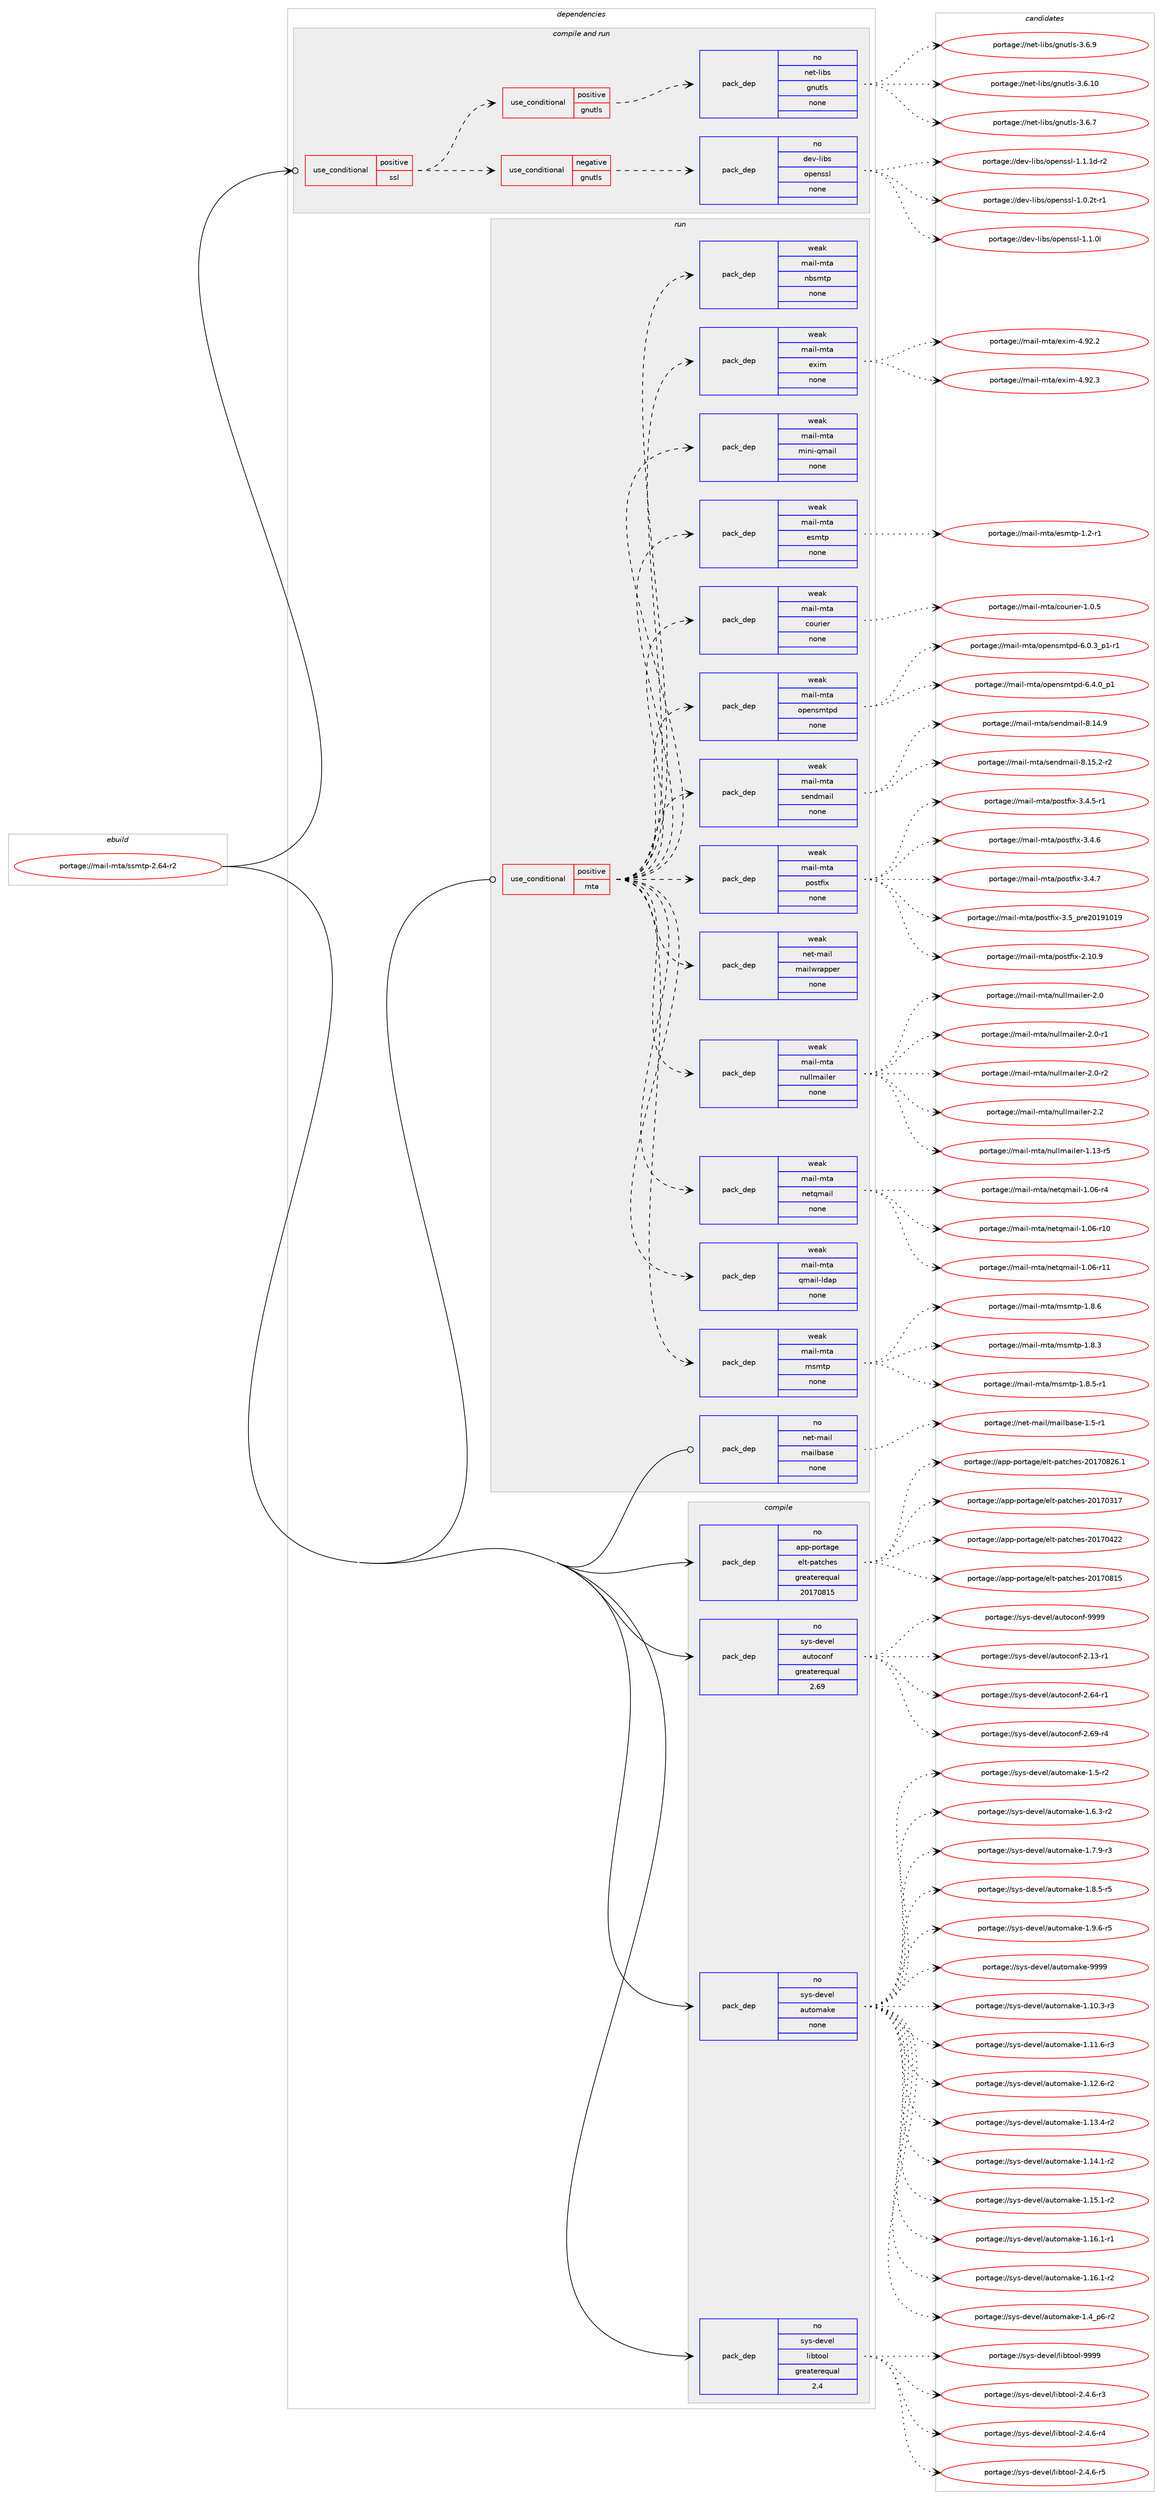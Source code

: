digraph prolog {

# *************
# Graph options
# *************

newrank=true;
concentrate=true;
compound=true;
graph [rankdir=LR,fontname=Helvetica,fontsize=10,ranksep=1.5];#, ranksep=2.5, nodesep=0.2];
edge  [arrowhead=vee];
node  [fontname=Helvetica,fontsize=10];

# **********
# The ebuild
# **********

subgraph cluster_leftcol {
color=gray;
rank=same;
label=<<i>ebuild</i>>;
id [label="portage://mail-mta/ssmtp-2.64-r2", color=red, width=4, href="../mail-mta/ssmtp-2.64-r2.svg"];
}

# ****************
# The dependencies
# ****************

subgraph cluster_midcol {
color=gray;
label=<<i>dependencies</i>>;
subgraph cluster_compile {
fillcolor="#eeeeee";
style=filled;
label=<<i>compile</i>>;
subgraph pack225438 {
dependency307647 [label=<<TABLE BORDER="0" CELLBORDER="1" CELLSPACING="0" CELLPADDING="4" WIDTH="220"><TR><TD ROWSPAN="6" CELLPADDING="30">pack_dep</TD></TR><TR><TD WIDTH="110">no</TD></TR><TR><TD>app-portage</TD></TR><TR><TD>elt-patches</TD></TR><TR><TD>greaterequal</TD></TR><TR><TD>20170815</TD></TR></TABLE>>, shape=none, color=blue];
}
id:e -> dependency307647:w [weight=20,style="solid",arrowhead="vee"];
subgraph pack225439 {
dependency307648 [label=<<TABLE BORDER="0" CELLBORDER="1" CELLSPACING="0" CELLPADDING="4" WIDTH="220"><TR><TD ROWSPAN="6" CELLPADDING="30">pack_dep</TD></TR><TR><TD WIDTH="110">no</TD></TR><TR><TD>sys-devel</TD></TR><TR><TD>autoconf</TD></TR><TR><TD>greaterequal</TD></TR><TR><TD>2.69</TD></TR></TABLE>>, shape=none, color=blue];
}
id:e -> dependency307648:w [weight=20,style="solid",arrowhead="vee"];
subgraph pack225440 {
dependency307649 [label=<<TABLE BORDER="0" CELLBORDER="1" CELLSPACING="0" CELLPADDING="4" WIDTH="220"><TR><TD ROWSPAN="6" CELLPADDING="30">pack_dep</TD></TR><TR><TD WIDTH="110">no</TD></TR><TR><TD>sys-devel</TD></TR><TR><TD>automake</TD></TR><TR><TD>none</TD></TR><TR><TD></TD></TR></TABLE>>, shape=none, color=blue];
}
id:e -> dependency307649:w [weight=20,style="solid",arrowhead="vee"];
subgraph pack225441 {
dependency307650 [label=<<TABLE BORDER="0" CELLBORDER="1" CELLSPACING="0" CELLPADDING="4" WIDTH="220"><TR><TD ROWSPAN="6" CELLPADDING="30">pack_dep</TD></TR><TR><TD WIDTH="110">no</TD></TR><TR><TD>sys-devel</TD></TR><TR><TD>libtool</TD></TR><TR><TD>greaterequal</TD></TR><TR><TD>2.4</TD></TR></TABLE>>, shape=none, color=blue];
}
id:e -> dependency307650:w [weight=20,style="solid",arrowhead="vee"];
}
subgraph cluster_compileandrun {
fillcolor="#eeeeee";
style=filled;
label=<<i>compile and run</i>>;
subgraph cond77277 {
dependency307651 [label=<<TABLE BORDER="0" CELLBORDER="1" CELLSPACING="0" CELLPADDING="4"><TR><TD ROWSPAN="3" CELLPADDING="10">use_conditional</TD></TR><TR><TD>positive</TD></TR><TR><TD>ssl</TD></TR></TABLE>>, shape=none, color=red];
subgraph cond77278 {
dependency307652 [label=<<TABLE BORDER="0" CELLBORDER="1" CELLSPACING="0" CELLPADDING="4"><TR><TD ROWSPAN="3" CELLPADDING="10">use_conditional</TD></TR><TR><TD>negative</TD></TR><TR><TD>gnutls</TD></TR></TABLE>>, shape=none, color=red];
subgraph pack225442 {
dependency307653 [label=<<TABLE BORDER="0" CELLBORDER="1" CELLSPACING="0" CELLPADDING="4" WIDTH="220"><TR><TD ROWSPAN="6" CELLPADDING="30">pack_dep</TD></TR><TR><TD WIDTH="110">no</TD></TR><TR><TD>dev-libs</TD></TR><TR><TD>openssl</TD></TR><TR><TD>none</TD></TR><TR><TD></TD></TR></TABLE>>, shape=none, color=blue];
}
dependency307652:e -> dependency307653:w [weight=20,style="dashed",arrowhead="vee"];
}
dependency307651:e -> dependency307652:w [weight=20,style="dashed",arrowhead="vee"];
subgraph cond77279 {
dependency307654 [label=<<TABLE BORDER="0" CELLBORDER="1" CELLSPACING="0" CELLPADDING="4"><TR><TD ROWSPAN="3" CELLPADDING="10">use_conditional</TD></TR><TR><TD>positive</TD></TR><TR><TD>gnutls</TD></TR></TABLE>>, shape=none, color=red];
subgraph pack225443 {
dependency307655 [label=<<TABLE BORDER="0" CELLBORDER="1" CELLSPACING="0" CELLPADDING="4" WIDTH="220"><TR><TD ROWSPAN="6" CELLPADDING="30">pack_dep</TD></TR><TR><TD WIDTH="110">no</TD></TR><TR><TD>net-libs</TD></TR><TR><TD>gnutls</TD></TR><TR><TD>none</TD></TR><TR><TD></TD></TR></TABLE>>, shape=none, color=blue];
}
dependency307654:e -> dependency307655:w [weight=20,style="dashed",arrowhead="vee"];
}
dependency307651:e -> dependency307654:w [weight=20,style="dashed",arrowhead="vee"];
}
id:e -> dependency307651:w [weight=20,style="solid",arrowhead="odotvee"];
}
subgraph cluster_run {
fillcolor="#eeeeee";
style=filled;
label=<<i>run</i>>;
subgraph cond77280 {
dependency307656 [label=<<TABLE BORDER="0" CELLBORDER="1" CELLSPACING="0" CELLPADDING="4"><TR><TD ROWSPAN="3" CELLPADDING="10">use_conditional</TD></TR><TR><TD>positive</TD></TR><TR><TD>mta</TD></TR></TABLE>>, shape=none, color=red];
subgraph pack225444 {
dependency307657 [label=<<TABLE BORDER="0" CELLBORDER="1" CELLSPACING="0" CELLPADDING="4" WIDTH="220"><TR><TD ROWSPAN="6" CELLPADDING="30">pack_dep</TD></TR><TR><TD WIDTH="110">weak</TD></TR><TR><TD>net-mail</TD></TR><TR><TD>mailwrapper</TD></TR><TR><TD>none</TD></TR><TR><TD></TD></TR></TABLE>>, shape=none, color=blue];
}
dependency307656:e -> dependency307657:w [weight=20,style="dashed",arrowhead="vee"];
subgraph pack225445 {
dependency307658 [label=<<TABLE BORDER="0" CELLBORDER="1" CELLSPACING="0" CELLPADDING="4" WIDTH="220"><TR><TD ROWSPAN="6" CELLPADDING="30">pack_dep</TD></TR><TR><TD WIDTH="110">weak</TD></TR><TR><TD>mail-mta</TD></TR><TR><TD>courier</TD></TR><TR><TD>none</TD></TR><TR><TD></TD></TR></TABLE>>, shape=none, color=blue];
}
dependency307656:e -> dependency307658:w [weight=20,style="dashed",arrowhead="vee"];
subgraph pack225446 {
dependency307659 [label=<<TABLE BORDER="0" CELLBORDER="1" CELLSPACING="0" CELLPADDING="4" WIDTH="220"><TR><TD ROWSPAN="6" CELLPADDING="30">pack_dep</TD></TR><TR><TD WIDTH="110">weak</TD></TR><TR><TD>mail-mta</TD></TR><TR><TD>esmtp</TD></TR><TR><TD>none</TD></TR><TR><TD></TD></TR></TABLE>>, shape=none, color=blue];
}
dependency307656:e -> dependency307659:w [weight=20,style="dashed",arrowhead="vee"];
subgraph pack225447 {
dependency307660 [label=<<TABLE BORDER="0" CELLBORDER="1" CELLSPACING="0" CELLPADDING="4" WIDTH="220"><TR><TD ROWSPAN="6" CELLPADDING="30">pack_dep</TD></TR><TR><TD WIDTH="110">weak</TD></TR><TR><TD>mail-mta</TD></TR><TR><TD>exim</TD></TR><TR><TD>none</TD></TR><TR><TD></TD></TR></TABLE>>, shape=none, color=blue];
}
dependency307656:e -> dependency307660:w [weight=20,style="dashed",arrowhead="vee"];
subgraph pack225448 {
dependency307661 [label=<<TABLE BORDER="0" CELLBORDER="1" CELLSPACING="0" CELLPADDING="4" WIDTH="220"><TR><TD ROWSPAN="6" CELLPADDING="30">pack_dep</TD></TR><TR><TD WIDTH="110">weak</TD></TR><TR><TD>mail-mta</TD></TR><TR><TD>mini-qmail</TD></TR><TR><TD>none</TD></TR><TR><TD></TD></TR></TABLE>>, shape=none, color=blue];
}
dependency307656:e -> dependency307661:w [weight=20,style="dashed",arrowhead="vee"];
subgraph pack225449 {
dependency307662 [label=<<TABLE BORDER="0" CELLBORDER="1" CELLSPACING="0" CELLPADDING="4" WIDTH="220"><TR><TD ROWSPAN="6" CELLPADDING="30">pack_dep</TD></TR><TR><TD WIDTH="110">weak</TD></TR><TR><TD>mail-mta</TD></TR><TR><TD>msmtp</TD></TR><TR><TD>none</TD></TR><TR><TD></TD></TR></TABLE>>, shape=none, color=blue];
}
dependency307656:e -> dependency307662:w [weight=20,style="dashed",arrowhead="vee"];
subgraph pack225450 {
dependency307663 [label=<<TABLE BORDER="0" CELLBORDER="1" CELLSPACING="0" CELLPADDING="4" WIDTH="220"><TR><TD ROWSPAN="6" CELLPADDING="30">pack_dep</TD></TR><TR><TD WIDTH="110">weak</TD></TR><TR><TD>mail-mta</TD></TR><TR><TD>nbsmtp</TD></TR><TR><TD>none</TD></TR><TR><TD></TD></TR></TABLE>>, shape=none, color=blue];
}
dependency307656:e -> dependency307663:w [weight=20,style="dashed",arrowhead="vee"];
subgraph pack225451 {
dependency307664 [label=<<TABLE BORDER="0" CELLBORDER="1" CELLSPACING="0" CELLPADDING="4" WIDTH="220"><TR><TD ROWSPAN="6" CELLPADDING="30">pack_dep</TD></TR><TR><TD WIDTH="110">weak</TD></TR><TR><TD>mail-mta</TD></TR><TR><TD>netqmail</TD></TR><TR><TD>none</TD></TR><TR><TD></TD></TR></TABLE>>, shape=none, color=blue];
}
dependency307656:e -> dependency307664:w [weight=20,style="dashed",arrowhead="vee"];
subgraph pack225452 {
dependency307665 [label=<<TABLE BORDER="0" CELLBORDER="1" CELLSPACING="0" CELLPADDING="4" WIDTH="220"><TR><TD ROWSPAN="6" CELLPADDING="30">pack_dep</TD></TR><TR><TD WIDTH="110">weak</TD></TR><TR><TD>mail-mta</TD></TR><TR><TD>nullmailer</TD></TR><TR><TD>none</TD></TR><TR><TD></TD></TR></TABLE>>, shape=none, color=blue];
}
dependency307656:e -> dependency307665:w [weight=20,style="dashed",arrowhead="vee"];
subgraph pack225453 {
dependency307666 [label=<<TABLE BORDER="0" CELLBORDER="1" CELLSPACING="0" CELLPADDING="4" WIDTH="220"><TR><TD ROWSPAN="6" CELLPADDING="30">pack_dep</TD></TR><TR><TD WIDTH="110">weak</TD></TR><TR><TD>mail-mta</TD></TR><TR><TD>postfix</TD></TR><TR><TD>none</TD></TR><TR><TD></TD></TR></TABLE>>, shape=none, color=blue];
}
dependency307656:e -> dependency307666:w [weight=20,style="dashed",arrowhead="vee"];
subgraph pack225454 {
dependency307667 [label=<<TABLE BORDER="0" CELLBORDER="1" CELLSPACING="0" CELLPADDING="4" WIDTH="220"><TR><TD ROWSPAN="6" CELLPADDING="30">pack_dep</TD></TR><TR><TD WIDTH="110">weak</TD></TR><TR><TD>mail-mta</TD></TR><TR><TD>qmail-ldap</TD></TR><TR><TD>none</TD></TR><TR><TD></TD></TR></TABLE>>, shape=none, color=blue];
}
dependency307656:e -> dependency307667:w [weight=20,style="dashed",arrowhead="vee"];
subgraph pack225455 {
dependency307668 [label=<<TABLE BORDER="0" CELLBORDER="1" CELLSPACING="0" CELLPADDING="4" WIDTH="220"><TR><TD ROWSPAN="6" CELLPADDING="30">pack_dep</TD></TR><TR><TD WIDTH="110">weak</TD></TR><TR><TD>mail-mta</TD></TR><TR><TD>sendmail</TD></TR><TR><TD>none</TD></TR><TR><TD></TD></TR></TABLE>>, shape=none, color=blue];
}
dependency307656:e -> dependency307668:w [weight=20,style="dashed",arrowhead="vee"];
subgraph pack225456 {
dependency307669 [label=<<TABLE BORDER="0" CELLBORDER="1" CELLSPACING="0" CELLPADDING="4" WIDTH="220"><TR><TD ROWSPAN="6" CELLPADDING="30">pack_dep</TD></TR><TR><TD WIDTH="110">weak</TD></TR><TR><TD>mail-mta</TD></TR><TR><TD>opensmtpd</TD></TR><TR><TD>none</TD></TR><TR><TD></TD></TR></TABLE>>, shape=none, color=blue];
}
dependency307656:e -> dependency307669:w [weight=20,style="dashed",arrowhead="vee"];
}
id:e -> dependency307656:w [weight=20,style="solid",arrowhead="odot"];
subgraph pack225457 {
dependency307670 [label=<<TABLE BORDER="0" CELLBORDER="1" CELLSPACING="0" CELLPADDING="4" WIDTH="220"><TR><TD ROWSPAN="6" CELLPADDING="30">pack_dep</TD></TR><TR><TD WIDTH="110">no</TD></TR><TR><TD>net-mail</TD></TR><TR><TD>mailbase</TD></TR><TR><TD>none</TD></TR><TR><TD></TD></TR></TABLE>>, shape=none, color=blue];
}
id:e -> dependency307670:w [weight=20,style="solid",arrowhead="odot"];
}
}

# **************
# The candidates
# **************

subgraph cluster_choices {
rank=same;
color=gray;
label=<<i>candidates</i>>;

subgraph choice225438 {
color=black;
nodesep=1;
choiceportage97112112451121111141169710310147101108116451129711699104101115455048495548514955 [label="portage://app-portage/elt-patches-20170317", color=red, width=4,href="../app-portage/elt-patches-20170317.svg"];
choiceportage97112112451121111141169710310147101108116451129711699104101115455048495548525050 [label="portage://app-portage/elt-patches-20170422", color=red, width=4,href="../app-portage/elt-patches-20170422.svg"];
choiceportage97112112451121111141169710310147101108116451129711699104101115455048495548564953 [label="portage://app-portage/elt-patches-20170815", color=red, width=4,href="../app-portage/elt-patches-20170815.svg"];
choiceportage971121124511211111411697103101471011081164511297116991041011154550484955485650544649 [label="portage://app-portage/elt-patches-20170826.1", color=red, width=4,href="../app-portage/elt-patches-20170826.1.svg"];
dependency307647:e -> choiceportage97112112451121111141169710310147101108116451129711699104101115455048495548514955:w [style=dotted,weight="100"];
dependency307647:e -> choiceportage97112112451121111141169710310147101108116451129711699104101115455048495548525050:w [style=dotted,weight="100"];
dependency307647:e -> choiceportage97112112451121111141169710310147101108116451129711699104101115455048495548564953:w [style=dotted,weight="100"];
dependency307647:e -> choiceportage971121124511211111411697103101471011081164511297116991041011154550484955485650544649:w [style=dotted,weight="100"];
}
subgraph choice225439 {
color=black;
nodesep=1;
choiceportage1151211154510010111810110847971171161119911111010245504649514511449 [label="portage://sys-devel/autoconf-2.13-r1", color=red, width=4,href="../sys-devel/autoconf-2.13-r1.svg"];
choiceportage1151211154510010111810110847971171161119911111010245504654524511449 [label="portage://sys-devel/autoconf-2.64-r1", color=red, width=4,href="../sys-devel/autoconf-2.64-r1.svg"];
choiceportage1151211154510010111810110847971171161119911111010245504654574511452 [label="portage://sys-devel/autoconf-2.69-r4", color=red, width=4,href="../sys-devel/autoconf-2.69-r4.svg"];
choiceportage115121115451001011181011084797117116111991111101024557575757 [label="portage://sys-devel/autoconf-9999", color=red, width=4,href="../sys-devel/autoconf-9999.svg"];
dependency307648:e -> choiceportage1151211154510010111810110847971171161119911111010245504649514511449:w [style=dotted,weight="100"];
dependency307648:e -> choiceportage1151211154510010111810110847971171161119911111010245504654524511449:w [style=dotted,weight="100"];
dependency307648:e -> choiceportage1151211154510010111810110847971171161119911111010245504654574511452:w [style=dotted,weight="100"];
dependency307648:e -> choiceportage115121115451001011181011084797117116111991111101024557575757:w [style=dotted,weight="100"];
}
subgraph choice225440 {
color=black;
nodesep=1;
choiceportage11512111545100101118101108479711711611110997107101454946494846514511451 [label="portage://sys-devel/automake-1.10.3-r3", color=red, width=4,href="../sys-devel/automake-1.10.3-r3.svg"];
choiceportage11512111545100101118101108479711711611110997107101454946494946544511451 [label="portage://sys-devel/automake-1.11.6-r3", color=red, width=4,href="../sys-devel/automake-1.11.6-r3.svg"];
choiceportage11512111545100101118101108479711711611110997107101454946495046544511450 [label="portage://sys-devel/automake-1.12.6-r2", color=red, width=4,href="../sys-devel/automake-1.12.6-r2.svg"];
choiceportage11512111545100101118101108479711711611110997107101454946495146524511450 [label="portage://sys-devel/automake-1.13.4-r2", color=red, width=4,href="../sys-devel/automake-1.13.4-r2.svg"];
choiceportage11512111545100101118101108479711711611110997107101454946495246494511450 [label="portage://sys-devel/automake-1.14.1-r2", color=red, width=4,href="../sys-devel/automake-1.14.1-r2.svg"];
choiceportage11512111545100101118101108479711711611110997107101454946495346494511450 [label="portage://sys-devel/automake-1.15.1-r2", color=red, width=4,href="../sys-devel/automake-1.15.1-r2.svg"];
choiceportage11512111545100101118101108479711711611110997107101454946495446494511449 [label="portage://sys-devel/automake-1.16.1-r1", color=red, width=4,href="../sys-devel/automake-1.16.1-r1.svg"];
choiceportage11512111545100101118101108479711711611110997107101454946495446494511450 [label="portage://sys-devel/automake-1.16.1-r2", color=red, width=4,href="../sys-devel/automake-1.16.1-r2.svg"];
choiceportage115121115451001011181011084797117116111109971071014549465295112544511450 [label="portage://sys-devel/automake-1.4_p6-r2", color=red, width=4,href="../sys-devel/automake-1.4_p6-r2.svg"];
choiceportage11512111545100101118101108479711711611110997107101454946534511450 [label="portage://sys-devel/automake-1.5-r2", color=red, width=4,href="../sys-devel/automake-1.5-r2.svg"];
choiceportage115121115451001011181011084797117116111109971071014549465446514511450 [label="portage://sys-devel/automake-1.6.3-r2", color=red, width=4,href="../sys-devel/automake-1.6.3-r2.svg"];
choiceportage115121115451001011181011084797117116111109971071014549465546574511451 [label="portage://sys-devel/automake-1.7.9-r3", color=red, width=4,href="../sys-devel/automake-1.7.9-r3.svg"];
choiceportage115121115451001011181011084797117116111109971071014549465646534511453 [label="portage://sys-devel/automake-1.8.5-r5", color=red, width=4,href="../sys-devel/automake-1.8.5-r5.svg"];
choiceportage115121115451001011181011084797117116111109971071014549465746544511453 [label="portage://sys-devel/automake-1.9.6-r5", color=red, width=4,href="../sys-devel/automake-1.9.6-r5.svg"];
choiceportage115121115451001011181011084797117116111109971071014557575757 [label="portage://sys-devel/automake-9999", color=red, width=4,href="../sys-devel/automake-9999.svg"];
dependency307649:e -> choiceportage11512111545100101118101108479711711611110997107101454946494846514511451:w [style=dotted,weight="100"];
dependency307649:e -> choiceportage11512111545100101118101108479711711611110997107101454946494946544511451:w [style=dotted,weight="100"];
dependency307649:e -> choiceportage11512111545100101118101108479711711611110997107101454946495046544511450:w [style=dotted,weight="100"];
dependency307649:e -> choiceportage11512111545100101118101108479711711611110997107101454946495146524511450:w [style=dotted,weight="100"];
dependency307649:e -> choiceportage11512111545100101118101108479711711611110997107101454946495246494511450:w [style=dotted,weight="100"];
dependency307649:e -> choiceportage11512111545100101118101108479711711611110997107101454946495346494511450:w [style=dotted,weight="100"];
dependency307649:e -> choiceportage11512111545100101118101108479711711611110997107101454946495446494511449:w [style=dotted,weight="100"];
dependency307649:e -> choiceportage11512111545100101118101108479711711611110997107101454946495446494511450:w [style=dotted,weight="100"];
dependency307649:e -> choiceportage115121115451001011181011084797117116111109971071014549465295112544511450:w [style=dotted,weight="100"];
dependency307649:e -> choiceportage11512111545100101118101108479711711611110997107101454946534511450:w [style=dotted,weight="100"];
dependency307649:e -> choiceportage115121115451001011181011084797117116111109971071014549465446514511450:w [style=dotted,weight="100"];
dependency307649:e -> choiceportage115121115451001011181011084797117116111109971071014549465546574511451:w [style=dotted,weight="100"];
dependency307649:e -> choiceportage115121115451001011181011084797117116111109971071014549465646534511453:w [style=dotted,weight="100"];
dependency307649:e -> choiceportage115121115451001011181011084797117116111109971071014549465746544511453:w [style=dotted,weight="100"];
dependency307649:e -> choiceportage115121115451001011181011084797117116111109971071014557575757:w [style=dotted,weight="100"];
}
subgraph choice225441 {
color=black;
nodesep=1;
choiceportage1151211154510010111810110847108105981161111111084550465246544511451 [label="portage://sys-devel/libtool-2.4.6-r3", color=red, width=4,href="../sys-devel/libtool-2.4.6-r3.svg"];
choiceportage1151211154510010111810110847108105981161111111084550465246544511452 [label="portage://sys-devel/libtool-2.4.6-r4", color=red, width=4,href="../sys-devel/libtool-2.4.6-r4.svg"];
choiceportage1151211154510010111810110847108105981161111111084550465246544511453 [label="portage://sys-devel/libtool-2.4.6-r5", color=red, width=4,href="../sys-devel/libtool-2.4.6-r5.svg"];
choiceportage1151211154510010111810110847108105981161111111084557575757 [label="portage://sys-devel/libtool-9999", color=red, width=4,href="../sys-devel/libtool-9999.svg"];
dependency307650:e -> choiceportage1151211154510010111810110847108105981161111111084550465246544511451:w [style=dotted,weight="100"];
dependency307650:e -> choiceportage1151211154510010111810110847108105981161111111084550465246544511452:w [style=dotted,weight="100"];
dependency307650:e -> choiceportage1151211154510010111810110847108105981161111111084550465246544511453:w [style=dotted,weight="100"];
dependency307650:e -> choiceportage1151211154510010111810110847108105981161111111084557575757:w [style=dotted,weight="100"];
}
subgraph choice225442 {
color=black;
nodesep=1;
choiceportage1001011184510810598115471111121011101151151084549464846501164511449 [label="portage://dev-libs/openssl-1.0.2t-r1", color=red, width=4,href="../dev-libs/openssl-1.0.2t-r1.svg"];
choiceportage100101118451081059811547111112101110115115108454946494648108 [label="portage://dev-libs/openssl-1.1.0l", color=red, width=4,href="../dev-libs/openssl-1.1.0l.svg"];
choiceportage1001011184510810598115471111121011101151151084549464946491004511450 [label="portage://dev-libs/openssl-1.1.1d-r2", color=red, width=4,href="../dev-libs/openssl-1.1.1d-r2.svg"];
dependency307653:e -> choiceportage1001011184510810598115471111121011101151151084549464846501164511449:w [style=dotted,weight="100"];
dependency307653:e -> choiceportage100101118451081059811547111112101110115115108454946494648108:w [style=dotted,weight="100"];
dependency307653:e -> choiceportage1001011184510810598115471111121011101151151084549464946491004511450:w [style=dotted,weight="100"];
}
subgraph choice225443 {
color=black;
nodesep=1;
choiceportage11010111645108105981154710311011711610811545514654464948 [label="portage://net-libs/gnutls-3.6.10", color=red, width=4,href="../net-libs/gnutls-3.6.10.svg"];
choiceportage110101116451081059811547103110117116108115455146544655 [label="portage://net-libs/gnutls-3.6.7", color=red, width=4,href="../net-libs/gnutls-3.6.7.svg"];
choiceportage110101116451081059811547103110117116108115455146544657 [label="portage://net-libs/gnutls-3.6.9", color=red, width=4,href="../net-libs/gnutls-3.6.9.svg"];
dependency307655:e -> choiceportage11010111645108105981154710311011711610811545514654464948:w [style=dotted,weight="100"];
dependency307655:e -> choiceportage110101116451081059811547103110117116108115455146544655:w [style=dotted,weight="100"];
dependency307655:e -> choiceportage110101116451081059811547103110117116108115455146544657:w [style=dotted,weight="100"];
}
subgraph choice225444 {
color=black;
nodesep=1;
}
subgraph choice225445 {
color=black;
nodesep=1;
choiceportage1099710510845109116974799111117114105101114454946484653 [label="portage://mail-mta/courier-1.0.5", color=red, width=4,href="../mail-mta/courier-1.0.5.svg"];
dependency307658:e -> choiceportage1099710510845109116974799111117114105101114454946484653:w [style=dotted,weight="100"];
}
subgraph choice225446 {
color=black;
nodesep=1;
choiceportage10997105108451091169747101115109116112454946504511449 [label="portage://mail-mta/esmtp-1.2-r1", color=red, width=4,href="../mail-mta/esmtp-1.2-r1.svg"];
dependency307659:e -> choiceportage10997105108451091169747101115109116112454946504511449:w [style=dotted,weight="100"];
}
subgraph choice225447 {
color=black;
nodesep=1;
choiceportage1099710510845109116974710112010510945524657504650 [label="portage://mail-mta/exim-4.92.2", color=red, width=4,href="../mail-mta/exim-4.92.2.svg"];
choiceportage1099710510845109116974710112010510945524657504651 [label="portage://mail-mta/exim-4.92.3", color=red, width=4,href="../mail-mta/exim-4.92.3.svg"];
dependency307660:e -> choiceportage1099710510845109116974710112010510945524657504650:w [style=dotted,weight="100"];
dependency307660:e -> choiceportage1099710510845109116974710112010510945524657504651:w [style=dotted,weight="100"];
}
subgraph choice225448 {
color=black;
nodesep=1;
}
subgraph choice225449 {
color=black;
nodesep=1;
choiceportage10997105108451091169747109115109116112454946564651 [label="portage://mail-mta/msmtp-1.8.3", color=red, width=4,href="../mail-mta/msmtp-1.8.3.svg"];
choiceportage109971051084510911697471091151091161124549465646534511449 [label="portage://mail-mta/msmtp-1.8.5-r1", color=red, width=4,href="../mail-mta/msmtp-1.8.5-r1.svg"];
choiceportage10997105108451091169747109115109116112454946564654 [label="portage://mail-mta/msmtp-1.8.6", color=red, width=4,href="../mail-mta/msmtp-1.8.6.svg"];
dependency307662:e -> choiceportage10997105108451091169747109115109116112454946564651:w [style=dotted,weight="100"];
dependency307662:e -> choiceportage109971051084510911697471091151091161124549465646534511449:w [style=dotted,weight="100"];
dependency307662:e -> choiceportage10997105108451091169747109115109116112454946564654:w [style=dotted,weight="100"];
}
subgraph choice225450 {
color=black;
nodesep=1;
}
subgraph choice225451 {
color=black;
nodesep=1;
choiceportage10997105108451091169747110101116113109971051084549464854451144948 [label="portage://mail-mta/netqmail-1.06-r10", color=red, width=4,href="../mail-mta/netqmail-1.06-r10.svg"];
choiceportage10997105108451091169747110101116113109971051084549464854451144949 [label="portage://mail-mta/netqmail-1.06-r11", color=red, width=4,href="../mail-mta/netqmail-1.06-r11.svg"];
choiceportage109971051084510911697471101011161131099710510845494648544511452 [label="portage://mail-mta/netqmail-1.06-r4", color=red, width=4,href="../mail-mta/netqmail-1.06-r4.svg"];
dependency307664:e -> choiceportage10997105108451091169747110101116113109971051084549464854451144948:w [style=dotted,weight="100"];
dependency307664:e -> choiceportage10997105108451091169747110101116113109971051084549464854451144949:w [style=dotted,weight="100"];
dependency307664:e -> choiceportage109971051084510911697471101011161131099710510845494648544511452:w [style=dotted,weight="100"];
}
subgraph choice225452 {
color=black;
nodesep=1;
choiceportage109971051084510911697471101171081081099710510810111445494649514511453 [label="portage://mail-mta/nullmailer-1.13-r5", color=red, width=4,href="../mail-mta/nullmailer-1.13-r5.svg"];
choiceportage109971051084510911697471101171081081099710510810111445504648 [label="portage://mail-mta/nullmailer-2.0", color=red, width=4,href="../mail-mta/nullmailer-2.0.svg"];
choiceportage1099710510845109116974711011710810810997105108101114455046484511449 [label="portage://mail-mta/nullmailer-2.0-r1", color=red, width=4,href="../mail-mta/nullmailer-2.0-r1.svg"];
choiceportage1099710510845109116974711011710810810997105108101114455046484511450 [label="portage://mail-mta/nullmailer-2.0-r2", color=red, width=4,href="../mail-mta/nullmailer-2.0-r2.svg"];
choiceportage109971051084510911697471101171081081099710510810111445504650 [label="portage://mail-mta/nullmailer-2.2", color=red, width=4,href="../mail-mta/nullmailer-2.2.svg"];
dependency307665:e -> choiceportage109971051084510911697471101171081081099710510810111445494649514511453:w [style=dotted,weight="100"];
dependency307665:e -> choiceportage109971051084510911697471101171081081099710510810111445504648:w [style=dotted,weight="100"];
dependency307665:e -> choiceportage1099710510845109116974711011710810810997105108101114455046484511449:w [style=dotted,weight="100"];
dependency307665:e -> choiceportage1099710510845109116974711011710810810997105108101114455046484511450:w [style=dotted,weight="100"];
dependency307665:e -> choiceportage109971051084510911697471101171081081099710510810111445504650:w [style=dotted,weight="100"];
}
subgraph choice225453 {
color=black;
nodesep=1;
choiceportage1099710510845109116974711211111511610210512045504649484657 [label="portage://mail-mta/postfix-2.10.9", color=red, width=4,href="../mail-mta/postfix-2.10.9.svg"];
choiceportage109971051084510911697471121111151161021051204551465246534511449 [label="portage://mail-mta/postfix-3.4.5-r1", color=red, width=4,href="../mail-mta/postfix-3.4.5-r1.svg"];
choiceportage10997105108451091169747112111115116102105120455146524654 [label="portage://mail-mta/postfix-3.4.6", color=red, width=4,href="../mail-mta/postfix-3.4.6.svg"];
choiceportage10997105108451091169747112111115116102105120455146524655 [label="portage://mail-mta/postfix-3.4.7", color=red, width=4,href="../mail-mta/postfix-3.4.7.svg"];
choiceportage1099710510845109116974711211111511610210512045514653951121141015048495749484957 [label="portage://mail-mta/postfix-3.5_pre20191019", color=red, width=4,href="../mail-mta/postfix-3.5_pre20191019.svg"];
dependency307666:e -> choiceportage1099710510845109116974711211111511610210512045504649484657:w [style=dotted,weight="100"];
dependency307666:e -> choiceportage109971051084510911697471121111151161021051204551465246534511449:w [style=dotted,weight="100"];
dependency307666:e -> choiceportage10997105108451091169747112111115116102105120455146524654:w [style=dotted,weight="100"];
dependency307666:e -> choiceportage10997105108451091169747112111115116102105120455146524655:w [style=dotted,weight="100"];
dependency307666:e -> choiceportage1099710510845109116974711211111511610210512045514653951121141015048495749484957:w [style=dotted,weight="100"];
}
subgraph choice225454 {
color=black;
nodesep=1;
}
subgraph choice225455 {
color=black;
nodesep=1;
choiceportage109971051084510911697471151011101001099710510845564649524657 [label="portage://mail-mta/sendmail-8.14.9", color=red, width=4,href="../mail-mta/sendmail-8.14.9.svg"];
choiceportage1099710510845109116974711510111010010997105108455646495346504511450 [label="portage://mail-mta/sendmail-8.15.2-r2", color=red, width=4,href="../mail-mta/sendmail-8.15.2-r2.svg"];
dependency307668:e -> choiceportage109971051084510911697471151011101001099710510845564649524657:w [style=dotted,weight="100"];
dependency307668:e -> choiceportage1099710510845109116974711510111010010997105108455646495346504511450:w [style=dotted,weight="100"];
}
subgraph choice225456 {
color=black;
nodesep=1;
choiceportage1099710510845109116974711111210111011510911611210045544648465195112494511449 [label="portage://mail-mta/opensmtpd-6.0.3_p1-r1", color=red, width=4,href="../mail-mta/opensmtpd-6.0.3_p1-r1.svg"];
choiceportage109971051084510911697471111121011101151091161121004554465246489511249 [label="portage://mail-mta/opensmtpd-6.4.0_p1", color=red, width=4,href="../mail-mta/opensmtpd-6.4.0_p1.svg"];
dependency307669:e -> choiceportage1099710510845109116974711111210111011510911611210045544648465195112494511449:w [style=dotted,weight="100"];
dependency307669:e -> choiceportage109971051084510911697471111121011101151091161121004554465246489511249:w [style=dotted,weight="100"];
}
subgraph choice225457 {
color=black;
nodesep=1;
choiceportage110101116451099710510847109971051089897115101454946534511449 [label="portage://net-mail/mailbase-1.5-r1", color=red, width=4,href="../net-mail/mailbase-1.5-r1.svg"];
dependency307670:e -> choiceportage110101116451099710510847109971051089897115101454946534511449:w [style=dotted,weight="100"];
}
}

}
